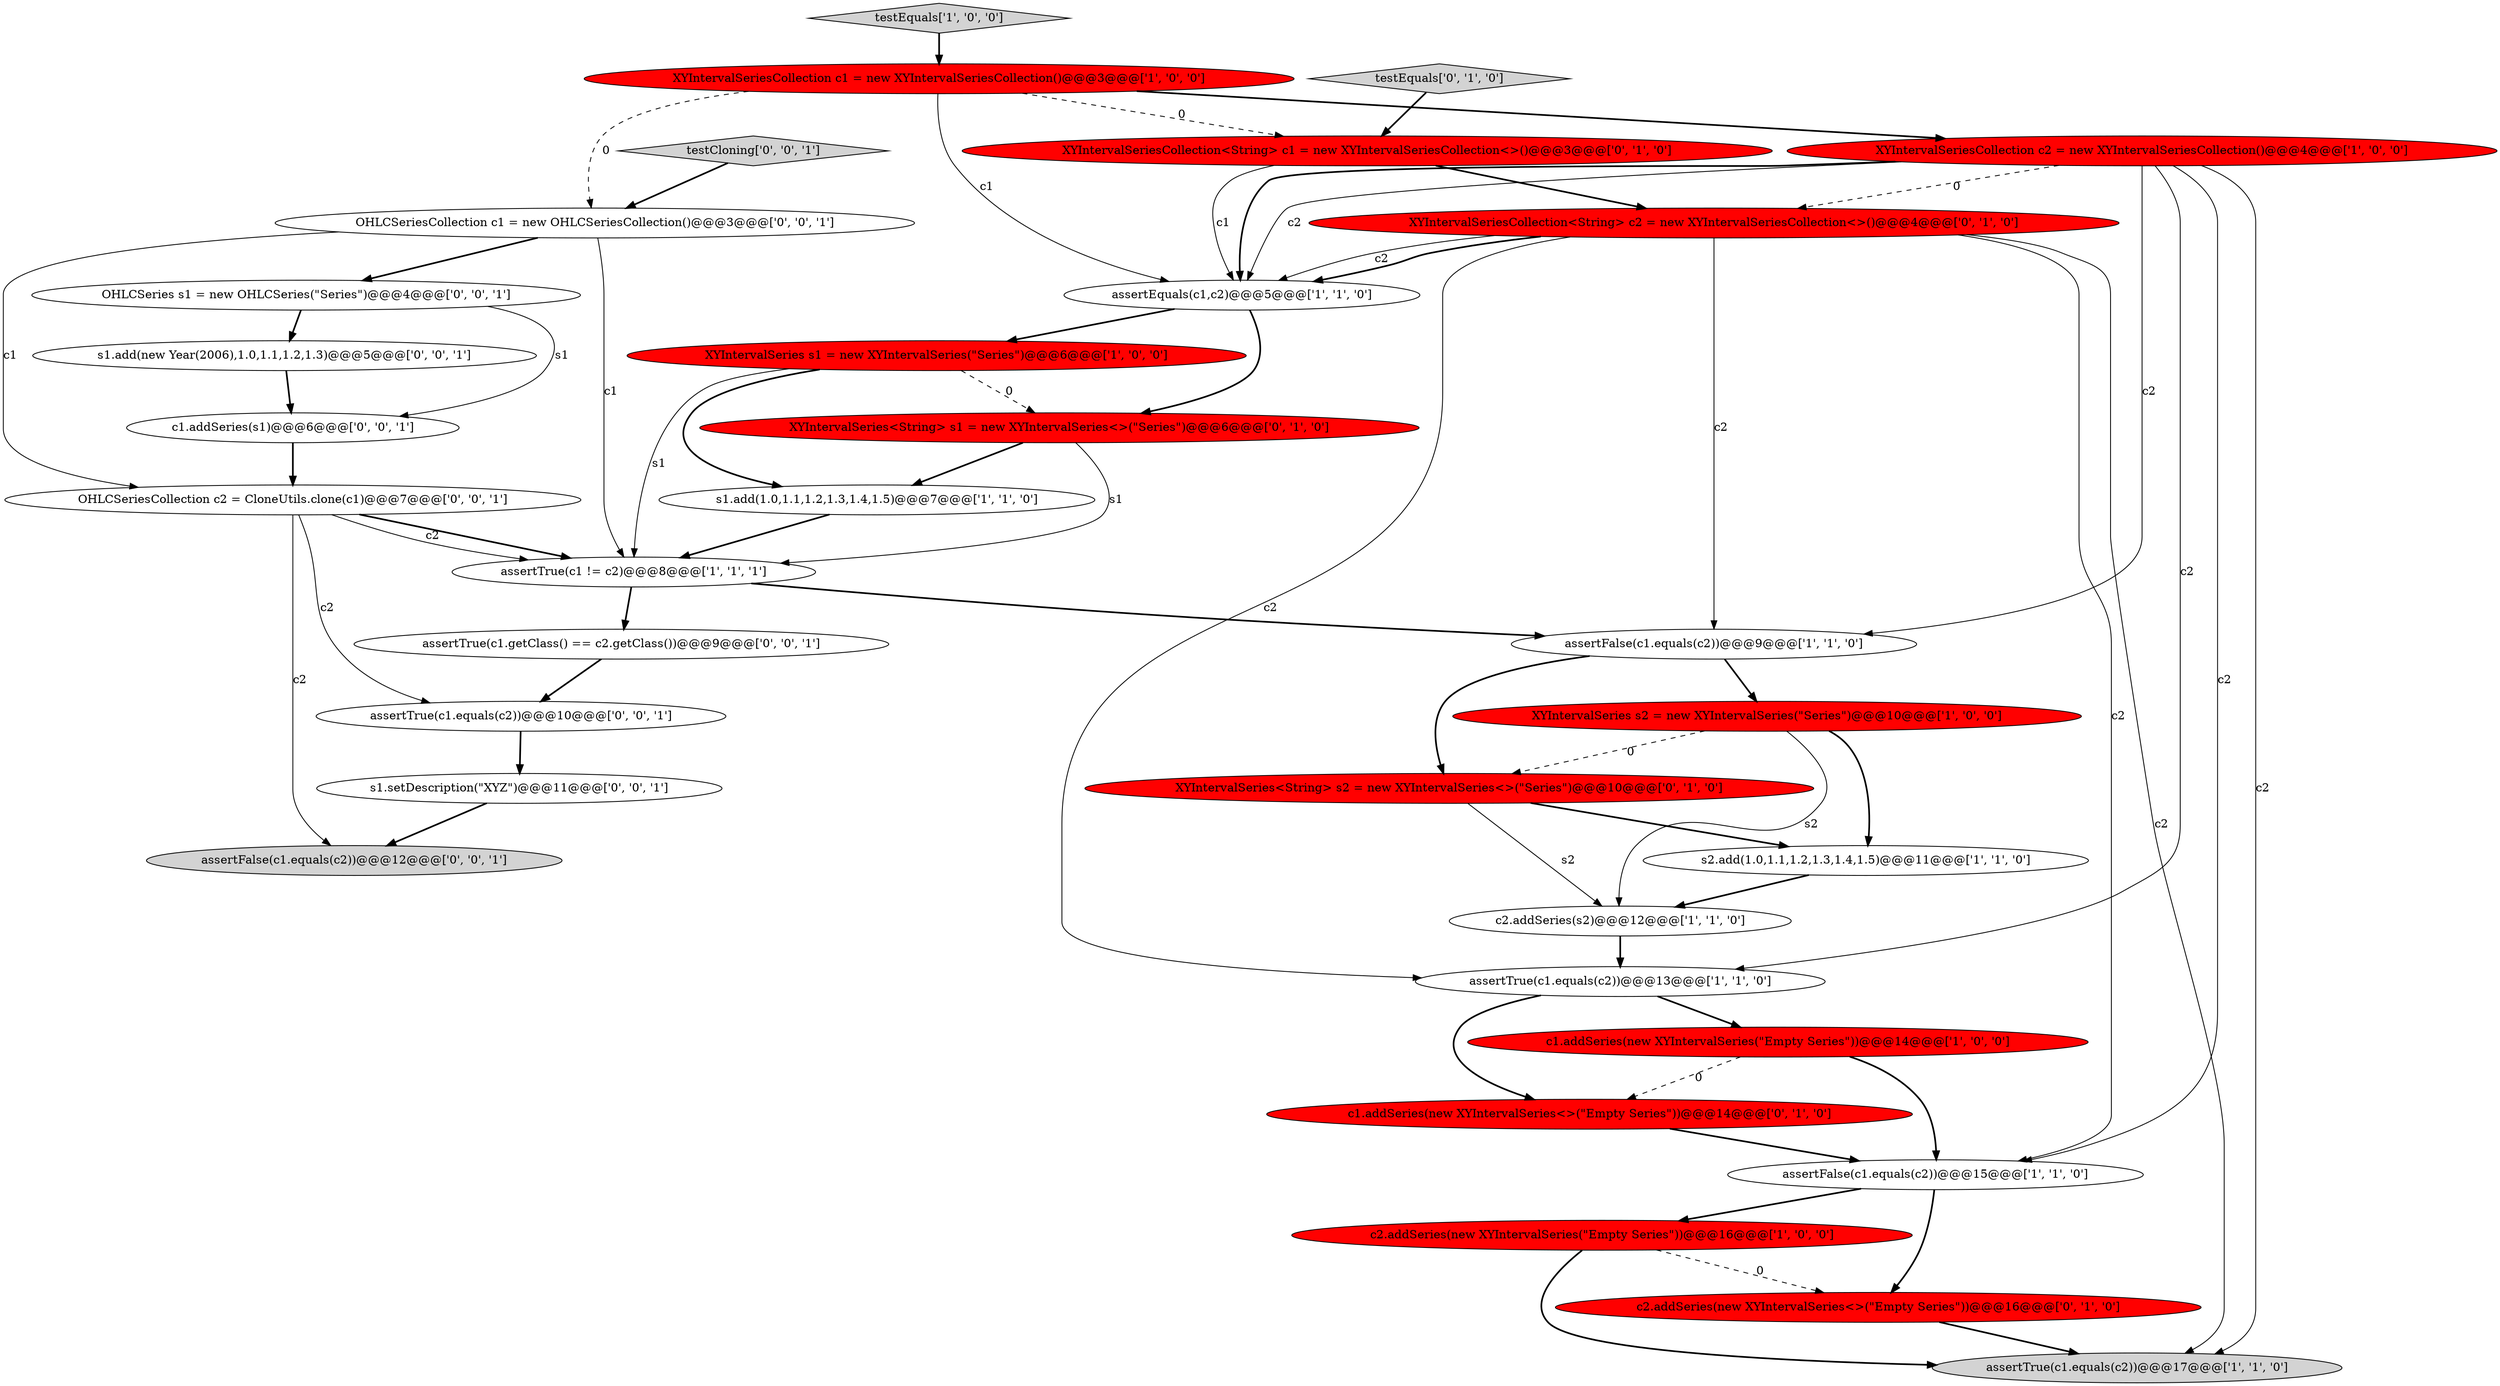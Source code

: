 digraph {
12 [style = filled, label = "assertTrue(c1 != c2)@@@8@@@['1', '1', '1']", fillcolor = white, shape = ellipse image = "AAA0AAABBB1BBB"];
11 [style = filled, label = "s1.add(1.0,1.1,1.2,1.3,1.4,1.5)@@@7@@@['1', '1', '0']", fillcolor = white, shape = ellipse image = "AAA0AAABBB1BBB"];
2 [style = filled, label = "c2.addSeries(new XYIntervalSeries(\"Empty Series\"))@@@16@@@['1', '0', '0']", fillcolor = red, shape = ellipse image = "AAA1AAABBB1BBB"];
20 [style = filled, label = "XYIntervalSeries<String> s1 = new XYIntervalSeries<>(\"Series\")@@@6@@@['0', '1', '0']", fillcolor = red, shape = ellipse image = "AAA1AAABBB2BBB"];
16 [style = filled, label = "XYIntervalSeries<String> s2 = new XYIntervalSeries<>(\"Series\")@@@10@@@['0', '1', '0']", fillcolor = red, shape = ellipse image = "AAA1AAABBB2BBB"];
18 [style = filled, label = "XYIntervalSeriesCollection<String> c2 = new XYIntervalSeriesCollection<>()@@@4@@@['0', '1', '0']", fillcolor = red, shape = ellipse image = "AAA1AAABBB2BBB"];
22 [style = filled, label = "c2.addSeries(new XYIntervalSeries<>(\"Empty Series\"))@@@16@@@['0', '1', '0']", fillcolor = red, shape = ellipse image = "AAA1AAABBB2BBB"];
27 [style = filled, label = "assertTrue(c1.getClass() == c2.getClass())@@@9@@@['0', '0', '1']", fillcolor = white, shape = ellipse image = "AAA0AAABBB3BBB"];
21 [style = filled, label = "XYIntervalSeriesCollection<String> c1 = new XYIntervalSeriesCollection<>()@@@3@@@['0', '1', '0']", fillcolor = red, shape = ellipse image = "AAA1AAABBB2BBB"];
5 [style = filled, label = "assertFalse(c1.equals(c2))@@@9@@@['1', '1', '0']", fillcolor = white, shape = ellipse image = "AAA0AAABBB1BBB"];
7 [style = filled, label = "assertEquals(c1,c2)@@@5@@@['1', '1', '0']", fillcolor = white, shape = ellipse image = "AAA0AAABBB1BBB"];
14 [style = filled, label = "s2.add(1.0,1.1,1.2,1.3,1.4,1.5)@@@11@@@['1', '1', '0']", fillcolor = white, shape = ellipse image = "AAA0AAABBB1BBB"];
17 [style = filled, label = "testEquals['0', '1', '0']", fillcolor = lightgray, shape = diamond image = "AAA0AAABBB2BBB"];
32 [style = filled, label = "OHLCSeries s1 = new OHLCSeries(\"Series\")@@@4@@@['0', '0', '1']", fillcolor = white, shape = ellipse image = "AAA0AAABBB3BBB"];
13 [style = filled, label = "c1.addSeries(new XYIntervalSeries(\"Empty Series\"))@@@14@@@['1', '0', '0']", fillcolor = red, shape = ellipse image = "AAA1AAABBB1BBB"];
28 [style = filled, label = "OHLCSeriesCollection c1 = new OHLCSeriesCollection()@@@3@@@['0', '0', '1']", fillcolor = white, shape = ellipse image = "AAA0AAABBB3BBB"];
23 [style = filled, label = "s1.setDescription(\"XYZ\")@@@11@@@['0', '0', '1']", fillcolor = white, shape = ellipse image = "AAA0AAABBB3BBB"];
15 [style = filled, label = "assertTrue(c1.equals(c2))@@@13@@@['1', '1', '0']", fillcolor = white, shape = ellipse image = "AAA0AAABBB1BBB"];
29 [style = filled, label = "c1.addSeries(s1)@@@6@@@['0', '0', '1']", fillcolor = white, shape = ellipse image = "AAA0AAABBB3BBB"];
6 [style = filled, label = "assertTrue(c1.equals(c2))@@@17@@@['1', '1', '0']", fillcolor = lightgray, shape = ellipse image = "AAA0AAABBB1BBB"];
30 [style = filled, label = "assertTrue(c1.equals(c2))@@@10@@@['0', '0', '1']", fillcolor = white, shape = ellipse image = "AAA0AAABBB3BBB"];
24 [style = filled, label = "OHLCSeriesCollection c2 = CloneUtils.clone(c1)@@@7@@@['0', '0', '1']", fillcolor = white, shape = ellipse image = "AAA0AAABBB3BBB"];
19 [style = filled, label = "c1.addSeries(new XYIntervalSeries<>(\"Empty Series\"))@@@14@@@['0', '1', '0']", fillcolor = red, shape = ellipse image = "AAA1AAABBB2BBB"];
25 [style = filled, label = "testCloning['0', '0', '1']", fillcolor = lightgray, shape = diamond image = "AAA0AAABBB3BBB"];
10 [style = filled, label = "XYIntervalSeriesCollection c2 = new XYIntervalSeriesCollection()@@@4@@@['1', '0', '0']", fillcolor = red, shape = ellipse image = "AAA1AAABBB1BBB"];
3 [style = filled, label = "testEquals['1', '0', '0']", fillcolor = lightgray, shape = diamond image = "AAA0AAABBB1BBB"];
0 [style = filled, label = "XYIntervalSeries s1 = new XYIntervalSeries(\"Series\")@@@6@@@['1', '0', '0']", fillcolor = red, shape = ellipse image = "AAA1AAABBB1BBB"];
4 [style = filled, label = "XYIntervalSeries s2 = new XYIntervalSeries(\"Series\")@@@10@@@['1', '0', '0']", fillcolor = red, shape = ellipse image = "AAA1AAABBB1BBB"];
8 [style = filled, label = "XYIntervalSeriesCollection c1 = new XYIntervalSeriesCollection()@@@3@@@['1', '0', '0']", fillcolor = red, shape = ellipse image = "AAA1AAABBB1BBB"];
26 [style = filled, label = "s1.add(new Year(2006),1.0,1.1,1.2,1.3)@@@5@@@['0', '0', '1']", fillcolor = white, shape = ellipse image = "AAA0AAABBB3BBB"];
1 [style = filled, label = "assertFalse(c1.equals(c2))@@@15@@@['1', '1', '0']", fillcolor = white, shape = ellipse image = "AAA0AAABBB1BBB"];
9 [style = filled, label = "c2.addSeries(s2)@@@12@@@['1', '1', '0']", fillcolor = white, shape = ellipse image = "AAA0AAABBB1BBB"];
31 [style = filled, label = "assertFalse(c1.equals(c2))@@@12@@@['0', '0', '1']", fillcolor = lightgray, shape = ellipse image = "AAA0AAABBB3BBB"];
23->31 [style = bold, label=""];
8->10 [style = bold, label=""];
24->12 [style = bold, label=""];
4->14 [style = bold, label=""];
15->13 [style = bold, label=""];
25->28 [style = bold, label=""];
4->16 [style = dashed, label="0"];
12->5 [style = bold, label=""];
0->12 [style = solid, label="s1"];
10->15 [style = solid, label="c2"];
2->6 [style = bold, label=""];
10->1 [style = solid, label="c2"];
21->7 [style = solid, label="c1"];
26->29 [style = bold, label=""];
27->30 [style = bold, label=""];
30->23 [style = bold, label=""];
18->7 [style = solid, label="c2"];
24->12 [style = solid, label="c2"];
0->11 [style = bold, label=""];
32->29 [style = solid, label="s1"];
7->0 [style = bold, label=""];
11->12 [style = bold, label=""];
7->20 [style = bold, label=""];
8->21 [style = dashed, label="0"];
13->19 [style = dashed, label="0"];
15->19 [style = bold, label=""];
0->20 [style = dashed, label="0"];
8->28 [style = dashed, label="0"];
10->7 [style = bold, label=""];
32->26 [style = bold, label=""];
21->18 [style = bold, label=""];
13->1 [style = bold, label=""];
20->12 [style = solid, label="s1"];
28->32 [style = bold, label=""];
1->22 [style = bold, label=""];
5->16 [style = bold, label=""];
16->9 [style = solid, label="s2"];
18->15 [style = solid, label="c2"];
19->1 [style = bold, label=""];
10->6 [style = solid, label="c2"];
18->5 [style = solid, label="c2"];
9->15 [style = bold, label=""];
3->8 [style = bold, label=""];
8->7 [style = solid, label="c1"];
5->4 [style = bold, label=""];
24->30 [style = solid, label="c2"];
10->5 [style = solid, label="c2"];
24->31 [style = solid, label="c2"];
16->14 [style = bold, label=""];
14->9 [style = bold, label=""];
18->6 [style = solid, label="c2"];
1->2 [style = bold, label=""];
28->12 [style = solid, label="c1"];
4->9 [style = solid, label="s2"];
18->7 [style = bold, label=""];
28->24 [style = solid, label="c1"];
29->24 [style = bold, label=""];
10->7 [style = solid, label="c2"];
2->22 [style = dashed, label="0"];
17->21 [style = bold, label=""];
12->27 [style = bold, label=""];
18->1 [style = solid, label="c2"];
10->18 [style = dashed, label="0"];
22->6 [style = bold, label=""];
20->11 [style = bold, label=""];
}
